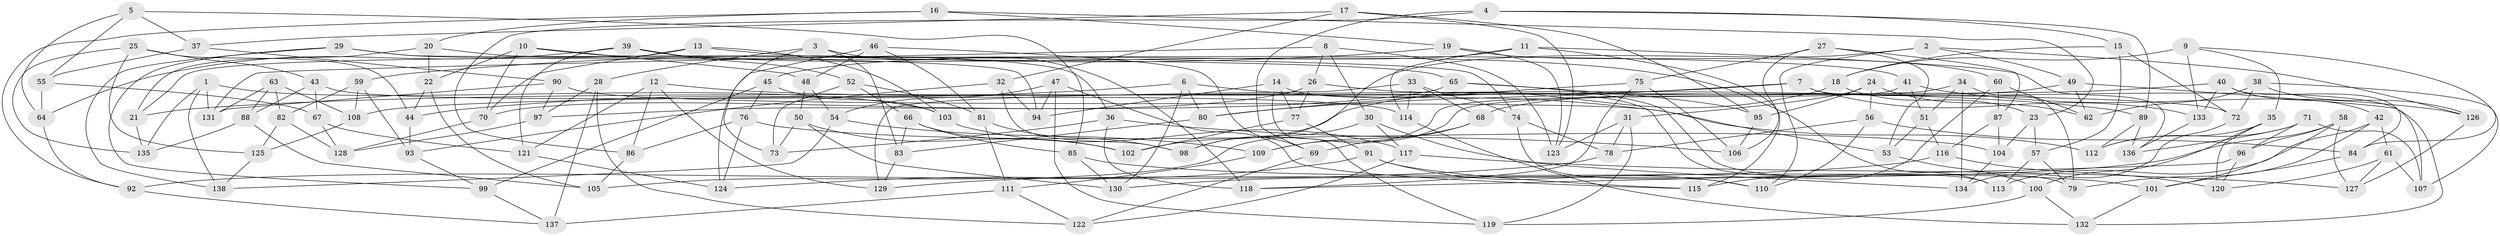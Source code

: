 // Generated by graph-tools (version 1.1) at 2025/11/02/27/25 16:11:47]
// undirected, 138 vertices, 276 edges
graph export_dot {
graph [start="1"]
  node [color=gray90,style=filled];
  1;
  2;
  3;
  4;
  5;
  6;
  7;
  8;
  9;
  10;
  11;
  12;
  13;
  14;
  15;
  16;
  17;
  18;
  19;
  20;
  21;
  22;
  23;
  24;
  25;
  26;
  27;
  28;
  29;
  30;
  31;
  32;
  33;
  34;
  35;
  36;
  37;
  38;
  39;
  40;
  41;
  42;
  43;
  44;
  45;
  46;
  47;
  48;
  49;
  50;
  51;
  52;
  53;
  54;
  55;
  56;
  57;
  58;
  59;
  60;
  61;
  62;
  63;
  64;
  65;
  66;
  67;
  68;
  69;
  70;
  71;
  72;
  73;
  74;
  75;
  76;
  77;
  78;
  79;
  80;
  81;
  82;
  83;
  84;
  85;
  86;
  87;
  88;
  89;
  90;
  91;
  92;
  93;
  94;
  95;
  96;
  97;
  98;
  99;
  100;
  101;
  102;
  103;
  104;
  105;
  106;
  107;
  108;
  109;
  110;
  111;
  112;
  113;
  114;
  115;
  116;
  117;
  118;
  119;
  120;
  121;
  122;
  123;
  124;
  125;
  126;
  127;
  128;
  129;
  130;
  131;
  132;
  133;
  134;
  135;
  136;
  137;
  138;
  1 -- 131;
  1 -- 103;
  1 -- 138;
  1 -- 135;
  2 -- 49;
  2 -- 110;
  2 -- 98;
  2 -- 126;
  3 -- 118;
  3 -- 28;
  3 -- 83;
  3 -- 73;
  4 -- 89;
  4 -- 15;
  4 -- 69;
  4 -- 86;
  5 -- 64;
  5 -- 37;
  5 -- 85;
  5 -- 55;
  6 -- 80;
  6 -- 130;
  6 -- 53;
  6 -- 44;
  7 -- 21;
  7 -- 132;
  7 -- 133;
  7 -- 80;
  8 -- 30;
  8 -- 123;
  8 -- 131;
  8 -- 26;
  9 -- 18;
  9 -- 133;
  9 -- 35;
  9 -- 84;
  10 -- 48;
  10 -- 74;
  10 -- 70;
  10 -- 22;
  11 -- 136;
  11 -- 45;
  11 -- 115;
  11 -- 114;
  12 -- 86;
  12 -- 121;
  12 -- 129;
  12 -- 89;
  13 -- 103;
  13 -- 21;
  13 -- 70;
  13 -- 41;
  14 -- 94;
  14 -- 77;
  14 -- 113;
  14 -- 119;
  15 -- 18;
  15 -- 72;
  15 -- 57;
  16 -- 20;
  16 -- 19;
  16 -- 92;
  16 -- 23;
  17 -- 95;
  17 -- 37;
  17 -- 123;
  17 -- 32;
  18 -- 23;
  18 -- 102;
  19 -- 123;
  19 -- 60;
  19 -- 59;
  20 -- 36;
  20 -- 21;
  20 -- 22;
  21 -- 135;
  22 -- 44;
  22 -- 105;
  23 -- 57;
  23 -- 104;
  24 -- 56;
  24 -- 31;
  24 -- 62;
  24 -- 95;
  25 -- 44;
  25 -- 125;
  25 -- 43;
  25 -- 135;
  26 -- 77;
  26 -- 72;
  26 -- 70;
  27 -- 106;
  27 -- 87;
  27 -- 53;
  27 -- 75;
  28 -- 97;
  28 -- 137;
  28 -- 122;
  29 -- 99;
  29 -- 65;
  29 -- 94;
  29 -- 138;
  30 -- 98;
  30 -- 117;
  30 -- 134;
  31 -- 123;
  31 -- 119;
  31 -- 78;
  32 -- 94;
  32 -- 93;
  32 -- 98;
  33 -- 129;
  33 -- 74;
  33 -- 68;
  33 -- 114;
  34 -- 79;
  34 -- 51;
  34 -- 109;
  34 -- 134;
  35 -- 120;
  35 -- 112;
  35 -- 100;
  36 -- 73;
  36 -- 118;
  36 -- 106;
  37 -- 55;
  37 -- 90;
  38 -- 126;
  38 -- 62;
  38 -- 107;
  38 -- 72;
  39 -- 52;
  39 -- 121;
  39 -- 113;
  39 -- 64;
  40 -- 84;
  40 -- 133;
  40 -- 108;
  40 -- 42;
  41 -- 51;
  41 -- 126;
  41 -- 105;
  42 -- 113;
  42 -- 79;
  42 -- 61;
  43 -- 67;
  43 -- 114;
  43 -- 88;
  44 -- 93;
  45 -- 103;
  45 -- 99;
  45 -- 76;
  46 -- 81;
  46 -- 124;
  46 -- 69;
  46 -- 48;
  47 -- 115;
  47 -- 119;
  47 -- 54;
  47 -- 94;
  48 -- 50;
  48 -- 54;
  49 -- 68;
  49 -- 107;
  49 -- 62;
  50 -- 73;
  50 -- 102;
  50 -- 130;
  51 -- 116;
  51 -- 53;
  52 -- 73;
  52 -- 81;
  52 -- 66;
  53 -- 100;
  54 -- 109;
  54 -- 138;
  55 -- 67;
  55 -- 64;
  56 -- 84;
  56 -- 78;
  56 -- 110;
  57 -- 113;
  57 -- 79;
  58 -- 127;
  58 -- 130;
  58 -- 101;
  58 -- 96;
  59 -- 108;
  59 -- 82;
  59 -- 93;
  60 -- 87;
  60 -- 62;
  60 -- 115;
  61 -- 120;
  61 -- 127;
  61 -- 107;
  63 -- 82;
  63 -- 88;
  63 -- 108;
  63 -- 131;
  64 -- 92;
  65 -- 79;
  65 -- 95;
  65 -- 97;
  66 -- 85;
  66 -- 102;
  66 -- 83;
  67 -- 121;
  67 -- 128;
  68 -- 69;
  68 -- 109;
  69 -- 122;
  70 -- 128;
  71 -- 112;
  71 -- 107;
  71 -- 136;
  71 -- 96;
  72 -- 134;
  74 -- 110;
  74 -- 78;
  75 -- 118;
  75 -- 106;
  75 -- 80;
  76 -- 86;
  76 -- 104;
  76 -- 124;
  77 -- 91;
  77 -- 102;
  78 -- 92;
  80 -- 83;
  81 -- 111;
  81 -- 98;
  82 -- 125;
  82 -- 128;
  83 -- 129;
  84 -- 101;
  85 -- 101;
  85 -- 130;
  86 -- 105;
  87 -- 116;
  87 -- 104;
  88 -- 105;
  88 -- 135;
  89 -- 112;
  89 -- 136;
  90 -- 131;
  90 -- 112;
  90 -- 97;
  91 -- 124;
  91 -- 110;
  91 -- 115;
  92 -- 137;
  93 -- 99;
  95 -- 106;
  96 -- 120;
  96 -- 118;
  97 -- 128;
  99 -- 137;
  100 -- 119;
  100 -- 132;
  101 -- 132;
  103 -- 117;
  104 -- 134;
  108 -- 125;
  109 -- 111;
  111 -- 137;
  111 -- 122;
  114 -- 132;
  116 -- 120;
  116 -- 129;
  117 -- 122;
  117 -- 127;
  121 -- 124;
  125 -- 138;
  126 -- 127;
  133 -- 136;
}
